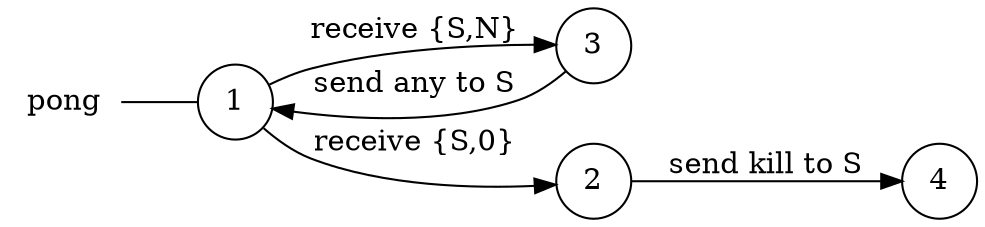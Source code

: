 digraph pong {
	rankdir="LR";
	n_0 [label="pong", shape="plaintext"];
	n_1 [id="5", shape=circle, label="3"];
	n_2 [id="1", shape=circle, label="1"];
	n_0 -> n_2 [arrowhead=none];
	n_3 [id="2", shape=circle, label="2"];
	n_4 [id="3", shape=circle, label="4"];

	n_1 -> n_2 [id="[$e|6]", label="send any to S"];
	n_2 -> n_3 [id="[$e|3]", label="receive {S,0}"];
	n_2 -> n_1 [id="[$e|4]", label="receive {S,N}"];
	n_3 -> n_4 [id="[$e|2]", label="send kill to S"];
}
